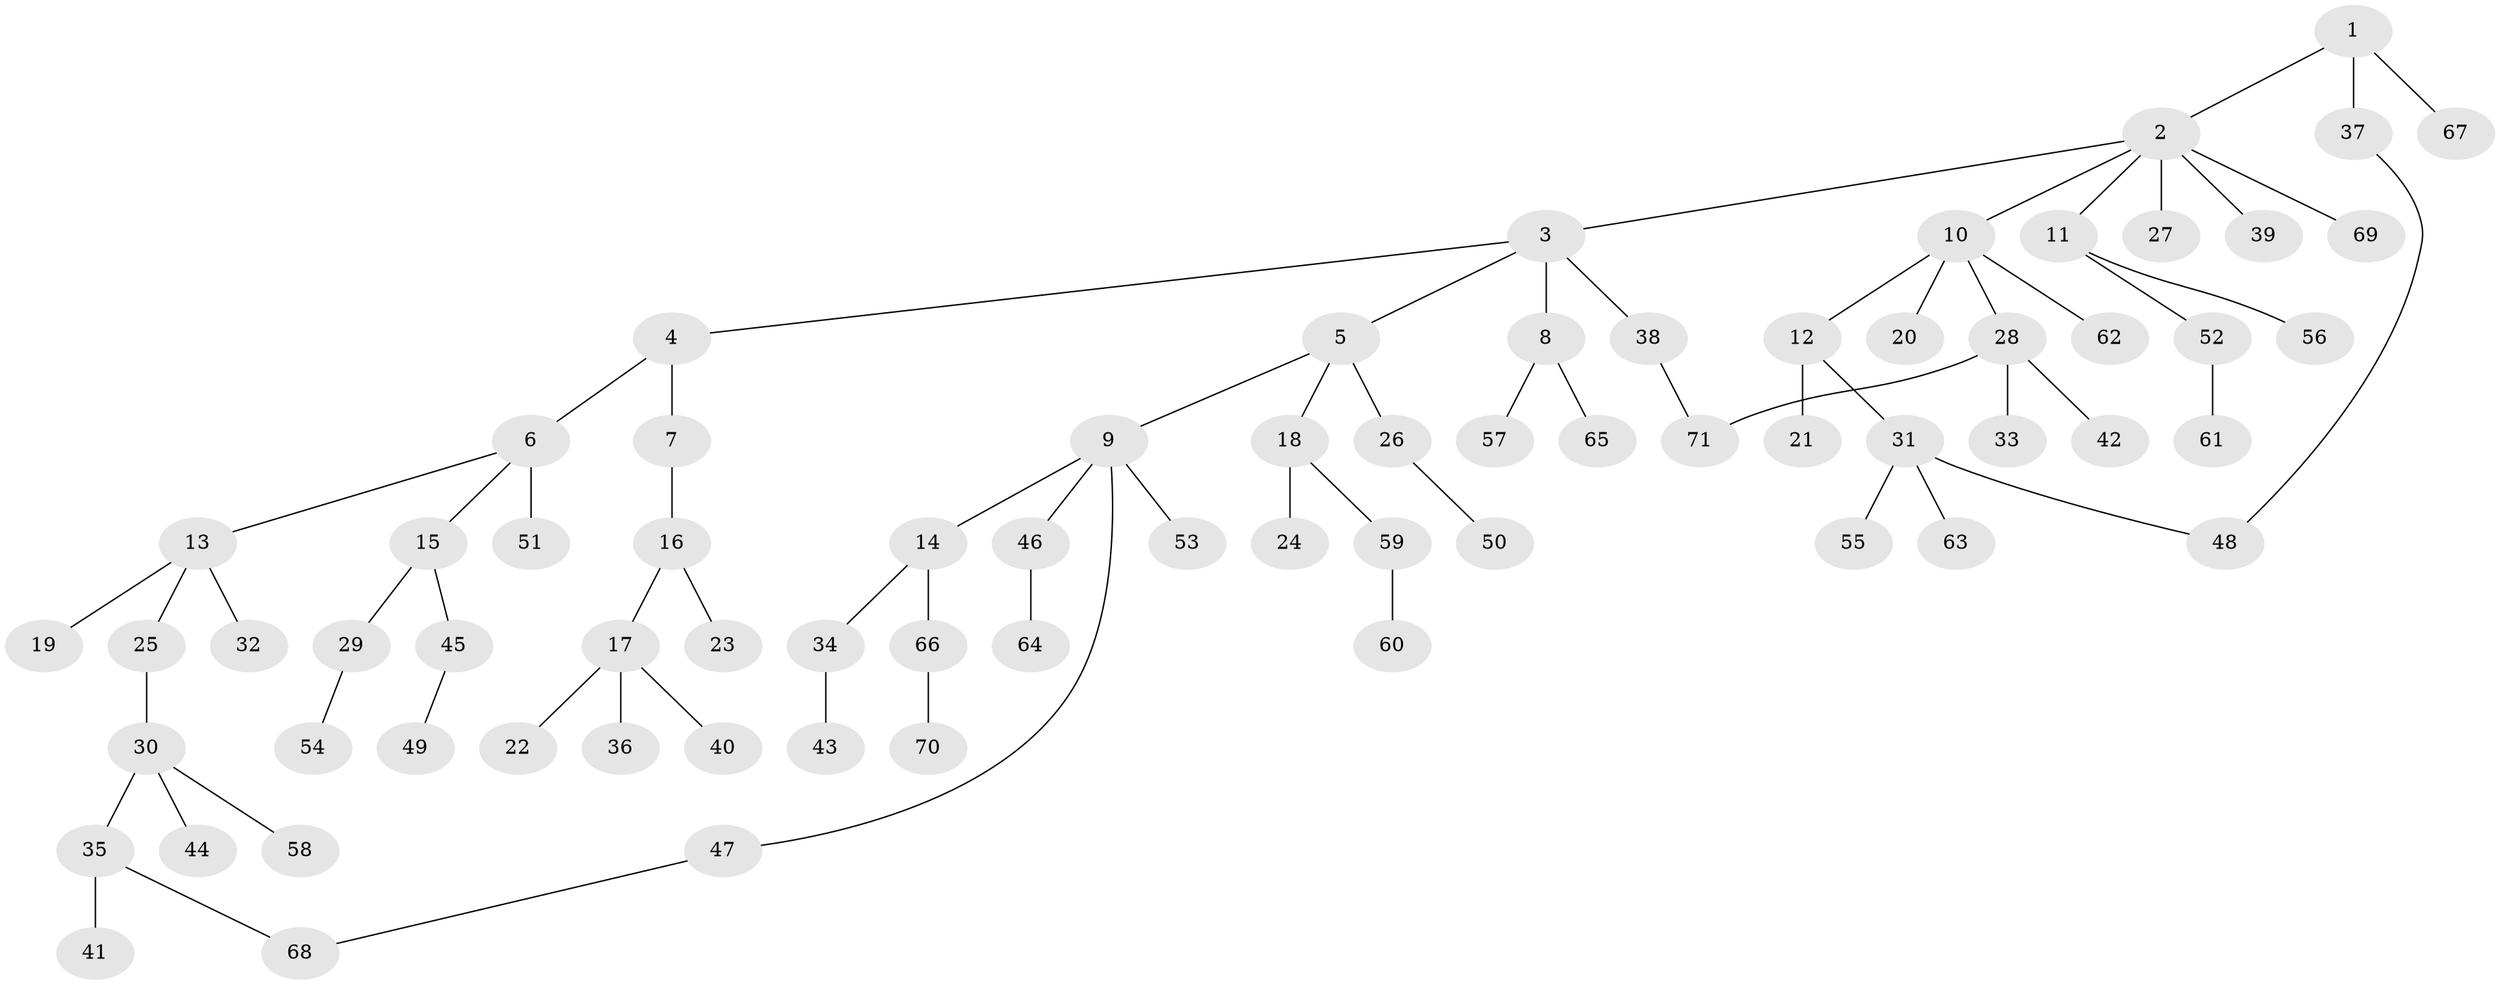// coarse degree distribution, {1: 0.8095238095238095, 3: 0.047619047619047616, 8: 0.09523809523809523, 4: 0.047619047619047616}
// Generated by graph-tools (version 1.1) at 2025/46/03/04/25 21:46:00]
// undirected, 71 vertices, 73 edges
graph export_dot {
graph [start="1"]
  node [color=gray90,style=filled];
  1;
  2;
  3;
  4;
  5;
  6;
  7;
  8;
  9;
  10;
  11;
  12;
  13;
  14;
  15;
  16;
  17;
  18;
  19;
  20;
  21;
  22;
  23;
  24;
  25;
  26;
  27;
  28;
  29;
  30;
  31;
  32;
  33;
  34;
  35;
  36;
  37;
  38;
  39;
  40;
  41;
  42;
  43;
  44;
  45;
  46;
  47;
  48;
  49;
  50;
  51;
  52;
  53;
  54;
  55;
  56;
  57;
  58;
  59;
  60;
  61;
  62;
  63;
  64;
  65;
  66;
  67;
  68;
  69;
  70;
  71;
  1 -- 2;
  1 -- 37;
  1 -- 67;
  2 -- 3;
  2 -- 10;
  2 -- 11;
  2 -- 27;
  2 -- 39;
  2 -- 69;
  3 -- 4;
  3 -- 5;
  3 -- 8;
  3 -- 38;
  4 -- 6;
  4 -- 7;
  5 -- 9;
  5 -- 18;
  5 -- 26;
  6 -- 13;
  6 -- 15;
  6 -- 51;
  7 -- 16;
  8 -- 57;
  8 -- 65;
  9 -- 14;
  9 -- 46;
  9 -- 47;
  9 -- 53;
  10 -- 12;
  10 -- 20;
  10 -- 28;
  10 -- 62;
  11 -- 52;
  11 -- 56;
  12 -- 21;
  12 -- 31;
  13 -- 19;
  13 -- 25;
  13 -- 32;
  14 -- 34;
  14 -- 66;
  15 -- 29;
  15 -- 45;
  16 -- 17;
  16 -- 23;
  17 -- 22;
  17 -- 36;
  17 -- 40;
  18 -- 24;
  18 -- 59;
  25 -- 30;
  26 -- 50;
  28 -- 33;
  28 -- 42;
  28 -- 71;
  29 -- 54;
  30 -- 35;
  30 -- 44;
  30 -- 58;
  31 -- 55;
  31 -- 63;
  31 -- 48;
  34 -- 43;
  35 -- 41;
  35 -- 68;
  37 -- 48;
  38 -- 71;
  45 -- 49;
  46 -- 64;
  47 -- 68;
  52 -- 61;
  59 -- 60;
  66 -- 70;
}
